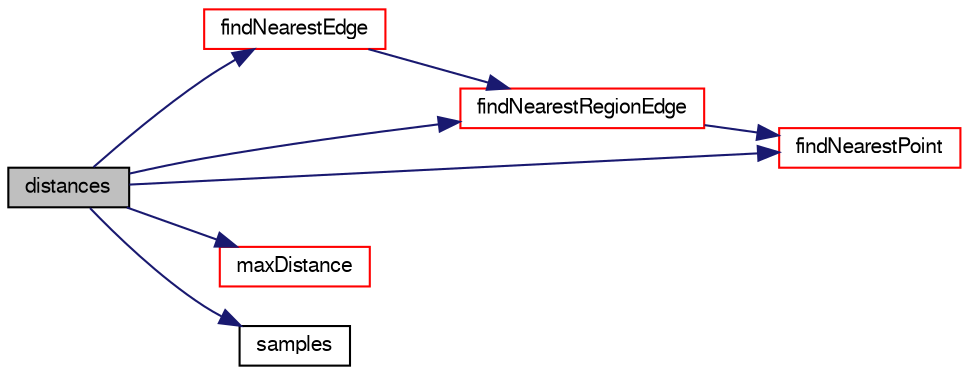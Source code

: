 digraph "distances"
{
  bgcolor="transparent";
  edge [fontname="FreeSans",fontsize="10",labelfontname="FreeSans",labelfontsize="10"];
  node [fontname="FreeSans",fontsize="10",shape=record];
  rankdir="LR";
  Node291 [label="distances",height=0.2,width=0.4,color="black", fillcolor="grey75", style="filled", fontcolor="black"];
  Node291 -> Node292 [color="midnightblue",fontsize="10",style="solid",fontname="FreeSans"];
  Node292 [label="findNearestEdge",height=0.2,width=0.4,color="red",URL="$a24682.html#a65f7221fcffc8cd4124db95a166c222f",tooltip="Find nearest point on nearest feature edge. Sets. "];
  Node292 -> Node348 [color="midnightblue",fontsize="10",style="solid",fontname="FreeSans"];
  Node348 [label="findNearestRegionEdge",height=0.2,width=0.4,color="red",URL="$a24682.html#a446be44c7493a941d15d17ae45ba2581",tooltip="Find nearest point on nearest region edge. Sets. "];
  Node348 -> Node376 [color="midnightblue",fontsize="10",style="solid",fontname="FreeSans"];
  Node376 [label="findNearestPoint",height=0.2,width=0.4,color="red",URL="$a24682.html#a02ca0be1e44c1ac479b2f0a1e82bada5",tooltip="Find nearest feature point. Sets. "];
  Node291 -> Node376 [color="midnightblue",fontsize="10",style="solid",fontname="FreeSans"];
  Node291 -> Node348 [color="midnightblue",fontsize="10",style="solid",fontname="FreeSans"];
  Node291 -> Node377 [color="midnightblue",fontsize="10",style="solid",fontname="FreeSans"];
  Node377 [label="maxDistance",height=0.2,width=0.4,color="red",URL="$a24682.html#a276eb92577ce348e944927b3579a0872",tooltip="Highest distance of all features. "];
  Node291 -> Node378 [color="midnightblue",fontsize="10",style="solid",fontname="FreeSans"];
  Node378 [label="samples",height=0.2,width=0.4,color="black",URL="$a38939.html#a14d38e99c2caf50fd9f0aa0d5ef88e3b"];
}
